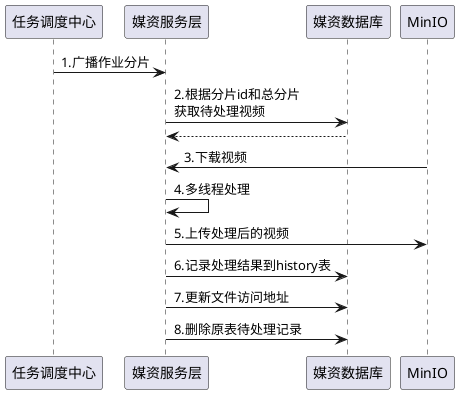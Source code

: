 @startuml

participant "任务调度中心" as xxl_job
participant "媒资服务层" as media_service
participant "媒资数据库" as media_db
participant MinIO as MinIO

xxl_job->media_service: 1.广播作业分片
media_service->media_db: 2.根据分片id和总分片\n获取待处理视频
media_db-->media_service
MinIO->media_service: 3.下载视频
media_service->media_service: 4.多线程处理
media_service->MinIO: 5.上传处理后的视频
media_service->media_db: 6.记录处理结果到history表
media_service->media_db: 7.更新文件访问地址
media_service->media_db: 8.删除原表待处理记录


@enduml